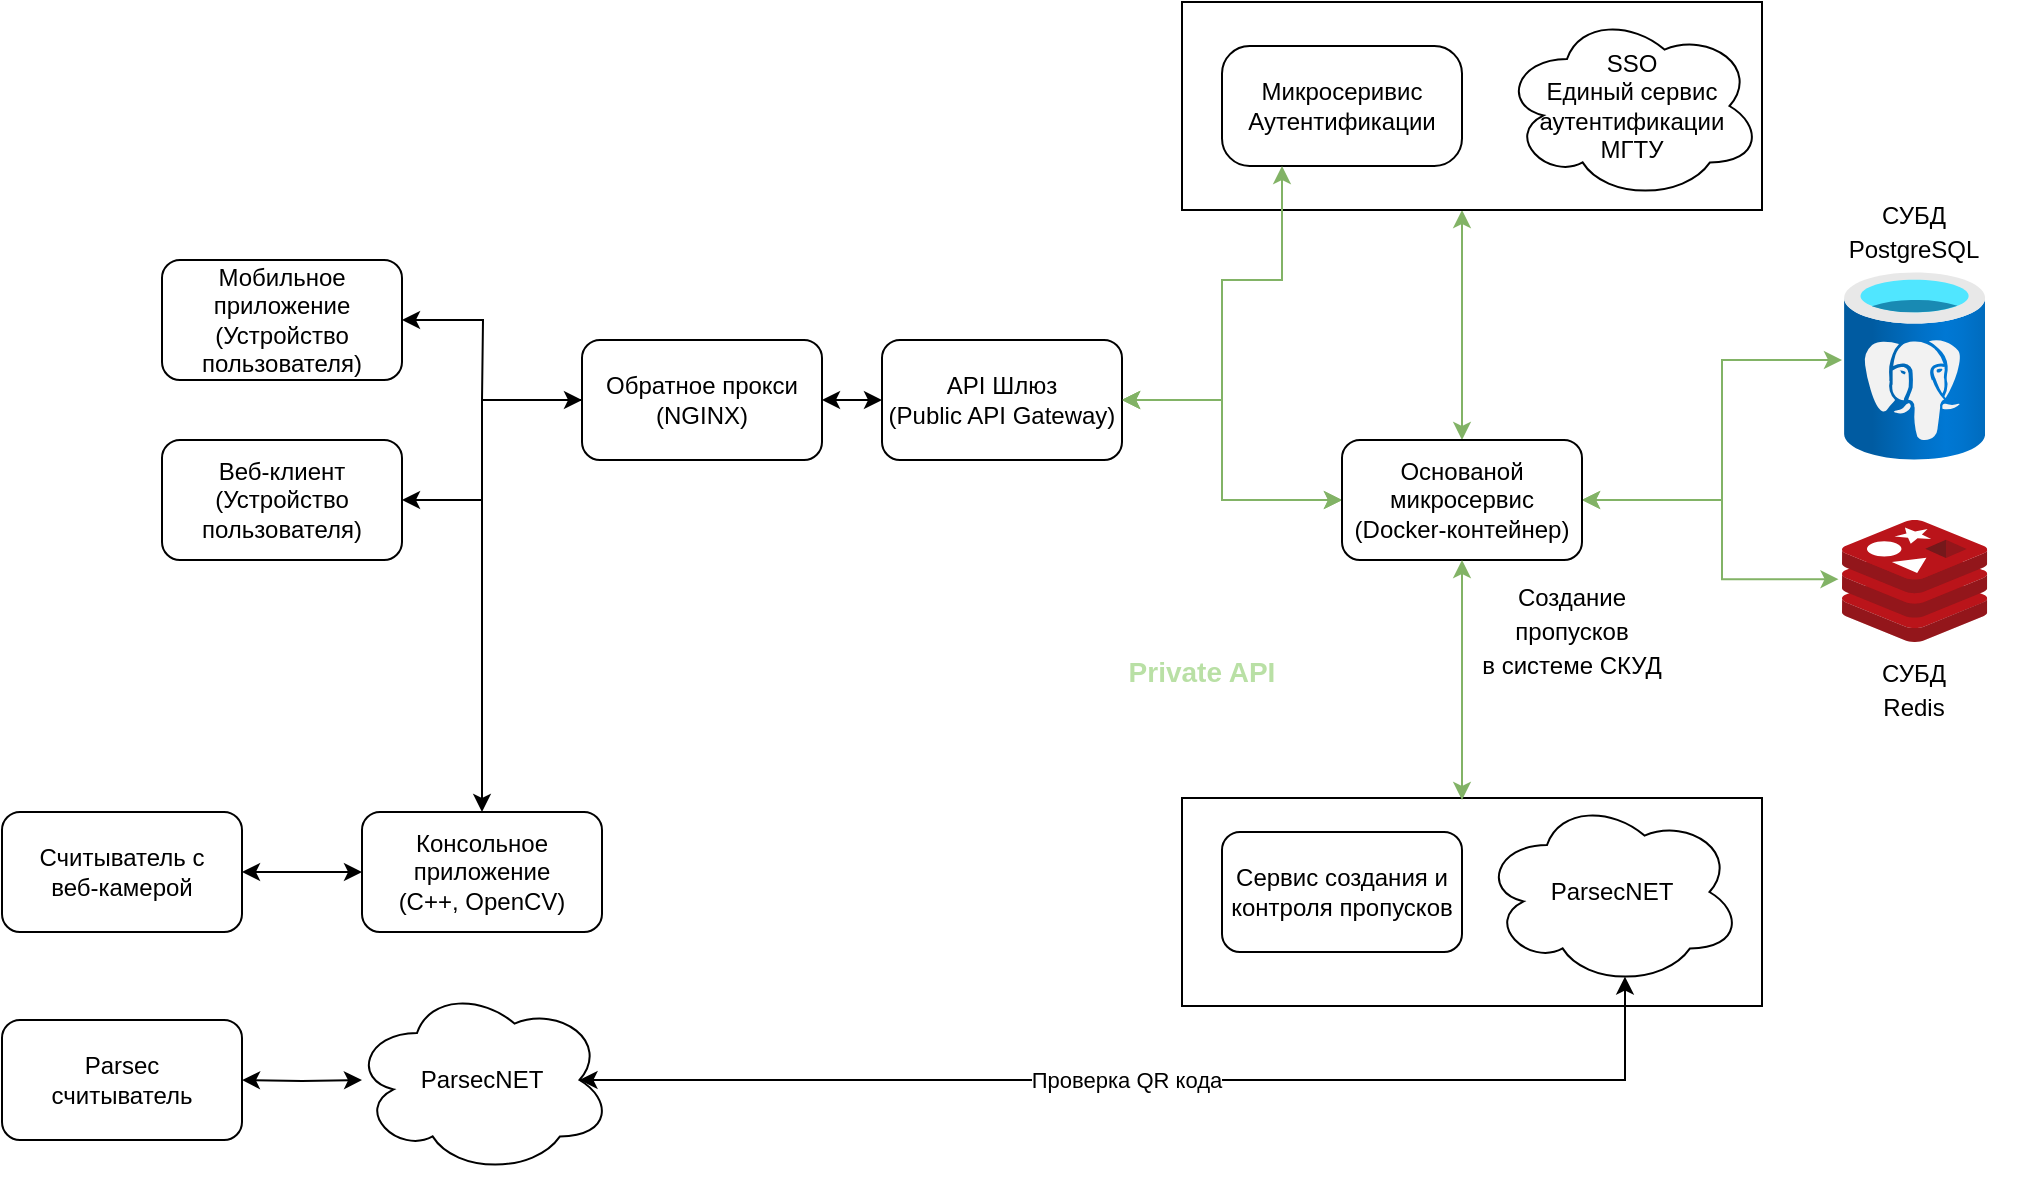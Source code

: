 <mxfile version="17.1.2" type="github">
  <diagram id="SW4DfvEqGbZ3StJW-6-M" name="Page-1">
    <mxGraphModel dx="253" dy="786" grid="1" gridSize="10" guides="1" tooltips="1" connect="1" arrows="1" fold="1" page="1" pageScale="1" pageWidth="1169" pageHeight="827" math="0" shadow="0">
      <root>
        <mxCell id="0" />
        <mxCell id="1" parent="0" />
        <mxCell id="0ASeBLusxYy_lWqm8Vvi-58" value="" style="edgeStyle=orthogonalEdgeStyle;rounded=0;orthogonalLoop=1;jettySize=auto;html=1;fontSize=12;fontColor=#000000;startArrow=classic;startFill=1;endArrow=classic;endFill=1;strokeWidth=1;fillColor=#d5e8d4;strokeColor=#82b366;entryX=0.5;entryY=0;entryDx=0;entryDy=0;" parent="1" source="0ASeBLusxYy_lWqm8Vvi-57" target="0ASeBLusxYy_lWqm8Vvi-14" edge="1">
          <mxGeometry relative="1" as="geometry">
            <Array as="points">
              <mxPoint x="2050" y="200" />
              <mxPoint x="2050" y="200" />
            </Array>
            <mxPoint x="2050" y="240" as="targetPoint" />
          </mxGeometry>
        </mxCell>
        <mxCell id="0ASeBLusxYy_lWqm8Vvi-57" value="" style="rounded=0;whiteSpace=wrap;html=1;fontSize=12;fontColor=#000000;" parent="1" vertex="1">
          <mxGeometry x="1910" y="71" width="290" height="104" as="geometry" />
        </mxCell>
        <mxCell id="0ASeBLusxYy_lWqm8Vvi-54" value="" style="rounded=0;whiteSpace=wrap;html=1;fontSize=12;fontColor=#000000;" parent="1" vertex="1">
          <mxGeometry x="1910" y="469" width="290" height="104" as="geometry" />
        </mxCell>
        <mxCell id="IJb-e8eg-xS6ZChyu8Ve-141" style="edgeStyle=orthogonalEdgeStyle;rounded=0;orthogonalLoop=1;jettySize=auto;html=1;startArrow=classic;startFill=1;strokeWidth=1;entryX=0;entryY=0.5;entryDx=0;entryDy=0;exitX=1;exitY=0.5;exitDx=0;exitDy=0;" parent="1" source="0ASeBLusxYy_lWqm8Vvi-7" target="IJb-e8eg-xS6ZChyu8Ve-163" edge="1">
          <mxGeometry relative="1" as="geometry">
            <mxPoint x="1430.78" y="506" as="targetPoint" />
            <mxPoint x="1390" y="506" as="sourcePoint" />
          </mxGeometry>
        </mxCell>
        <mxCell id="0ASeBLusxYy_lWqm8Vvi-41" style="edgeStyle=orthogonalEdgeStyle;rounded=0;orthogonalLoop=1;jettySize=auto;html=1;exitX=1;exitY=0.5;exitDx=0;exitDy=0;entryX=0;entryY=0.5;entryDx=0;entryDy=0;startArrow=classic;startFill=1;endArrow=classic;endFill=1;strokeWidth=1;fillColor=#d5e8d4;strokeColor=#82b366;" parent="1" source="IJb-e8eg-xS6ZChyu8Ve-150" target="0ASeBLusxYy_lWqm8Vvi-14" edge="1">
          <mxGeometry relative="1" as="geometry">
            <mxPoint x="1990" y="270" as="targetPoint" />
            <Array as="points">
              <mxPoint x="1930" y="270" />
              <mxPoint x="1930" y="320" />
            </Array>
          </mxGeometry>
        </mxCell>
        <mxCell id="0ASeBLusxYy_lWqm8Vvi-42" style="edgeStyle=orthogonalEdgeStyle;rounded=0;orthogonalLoop=1;jettySize=auto;html=1;exitX=1;exitY=0.5;exitDx=0;exitDy=0;entryX=0;entryY=0.5;entryDx=0;entryDy=0;startArrow=classic;startFill=1;endArrow=classic;endFill=1;strokeWidth=1;fillColor=#d5e8d4;strokeColor=#82b366;entryPerimeter=0;" parent="1" source="IJb-e8eg-xS6ZChyu8Ve-150" target="0ASeBLusxYy_lWqm8Vvi-14" edge="1">
          <mxGeometry relative="1" as="geometry">
            <Array as="points">
              <mxPoint x="1930" y="270" />
              <mxPoint x="1930" y="320" />
            </Array>
          </mxGeometry>
        </mxCell>
        <mxCell id="IJb-e8eg-xS6ZChyu8Ve-150" value="API Шлюз&lt;br&gt;(Public API Gateway)" style="rounded=1;whiteSpace=wrap;html=1;" parent="1" vertex="1">
          <mxGeometry x="1760" y="240" width="120" height="60" as="geometry" />
        </mxCell>
        <mxCell id="0ASeBLusxYy_lWqm8Vvi-35" style="edgeStyle=orthogonalEdgeStyle;rounded=0;orthogonalLoop=1;jettySize=auto;html=1;exitX=1;exitY=0.5;exitDx=0;exitDy=0;startArrow=classic;startFill=1;strokeWidth=1;endArrow=none;endFill=0;entryX=0;entryY=0.5;entryDx=0;entryDy=0;" parent="1" source="IJb-e8eg-xS6ZChyu8Ve-155" target="0ASeBLusxYy_lWqm8Vvi-1" edge="1">
          <mxGeometry relative="1" as="geometry">
            <mxPoint x="1590" y="270" as="targetPoint" />
            <Array as="points">
              <mxPoint x="1560" y="320" />
              <mxPoint x="1560" y="270" />
            </Array>
          </mxGeometry>
        </mxCell>
        <mxCell id="IJb-e8eg-xS6ZChyu8Ve-155" value="Веб-клиент&lt;br&gt;(Устройство пользователя)" style="rounded=1;whiteSpace=wrap;html=1;" parent="1" vertex="1">
          <mxGeometry x="1400" y="290" width="120" height="60" as="geometry" />
        </mxCell>
        <mxCell id="0ASeBLusxYy_lWqm8Vvi-36" style="edgeStyle=orthogonalEdgeStyle;rounded=0;orthogonalLoop=1;jettySize=auto;html=1;exitX=1;exitY=0.5;exitDx=0;exitDy=0;startArrow=classic;startFill=1;endArrow=none;endFill=0;strokeWidth=1;" parent="1" source="IJb-e8eg-xS6ZChyu8Ve-157" edge="1">
          <mxGeometry relative="1" as="geometry">
            <mxPoint x="1560" y="270" as="targetPoint" />
          </mxGeometry>
        </mxCell>
        <mxCell id="IJb-e8eg-xS6ZChyu8Ve-157" value="Мобильное приложение&lt;br&gt;(Устройство пользователя)" style="rounded=1;whiteSpace=wrap;html=1;" parent="1" vertex="1">
          <mxGeometry x="1400" y="200" width="120" height="60" as="geometry" />
        </mxCell>
        <mxCell id="0ASeBLusxYy_lWqm8Vvi-53" style="edgeStyle=orthogonalEdgeStyle;rounded=0;orthogonalLoop=1;jettySize=auto;html=1;exitX=0.5;exitY=0;exitDx=0;exitDy=0;entryX=0;entryY=0.5;entryDx=0;entryDy=0;fontSize=12;fontColor=#000000;startArrow=classic;startFill=1;endArrow=classic;endFill=1;strokeWidth=1;" parent="1" source="IJb-e8eg-xS6ZChyu8Ve-163" target="0ASeBLusxYy_lWqm8Vvi-1" edge="1">
          <mxGeometry relative="1" as="geometry">
            <Array as="points">
              <mxPoint x="1560" y="476" />
              <mxPoint x="1560" y="270" />
            </Array>
          </mxGeometry>
        </mxCell>
        <mxCell id="IJb-e8eg-xS6ZChyu8Ve-163" value="Консольное приложение&lt;br&gt;(C++, OpenCV)" style="rounded=1;whiteSpace=wrap;html=1;" parent="1" vertex="1">
          <mxGeometry x="1500.0" y="476" width="120" height="60" as="geometry" />
        </mxCell>
        <mxCell id="0ASeBLusxYy_lWqm8Vvi-33" style="edgeStyle=orthogonalEdgeStyle;rounded=0;orthogonalLoop=1;jettySize=auto;html=1;exitX=1;exitY=0.5;exitDx=0;exitDy=0;startArrow=classic;startFill=1;strokeWidth=1;" parent="1" source="0ASeBLusxYy_lWqm8Vvi-1" target="IJb-e8eg-xS6ZChyu8Ve-150" edge="1">
          <mxGeometry relative="1" as="geometry" />
        </mxCell>
        <mxCell id="0ASeBLusxYy_lWqm8Vvi-1" value="Обратное прокси&lt;br&gt;(NGINX)" style="rounded=1;whiteSpace=wrap;html=1;" parent="1" vertex="1">
          <mxGeometry x="1610" y="240" width="120" height="60" as="geometry" />
        </mxCell>
        <mxCell id="0ASeBLusxYy_lWqm8Vvi-7" value="Считыватель с &lt;br&gt;веб-камерой" style="rounded=1;whiteSpace=wrap;html=1;" parent="1" vertex="1">
          <mxGeometry x="1320.0" y="476" width="120" height="60" as="geometry" />
        </mxCell>
        <mxCell id="0ASeBLusxYy_lWqm8Vvi-8" value="Parsec&lt;br&gt;считыватель" style="rounded=1;whiteSpace=wrap;html=1;" parent="1" vertex="1">
          <mxGeometry x="1320.0" y="580" width="120" height="60" as="geometry" />
        </mxCell>
        <mxCell id="0ASeBLusxYy_lWqm8Vvi-11" value="Микросеривис&lt;br&gt;Аутентификации" style="rounded=1;whiteSpace=wrap;html=1;arcSize=23;" parent="1" vertex="1">
          <mxGeometry x="1930" y="93" width="120" height="60" as="geometry" />
        </mxCell>
        <mxCell id="0ASeBLusxYy_lWqm8Vvi-64" style="edgeStyle=orthogonalEdgeStyle;rounded=0;orthogonalLoop=1;jettySize=auto;html=1;exitX=1;exitY=0.5;exitDx=0;exitDy=0;fontSize=12;fontColor=#000000;startArrow=classic;startFill=1;endArrow=classic;endFill=1;strokeWidth=1;fillColor=#d5e8d4;strokeColor=#82b366;" parent="1" source="0ASeBLusxYy_lWqm8Vvi-14" edge="1">
          <mxGeometry relative="1" as="geometry">
            <mxPoint x="2240" y="250" as="targetPoint" />
            <mxPoint x="2110" y="270" as="sourcePoint" />
            <Array as="points">
              <mxPoint x="2180" y="320" />
              <mxPoint x="2180" y="250" />
            </Array>
          </mxGeometry>
        </mxCell>
        <mxCell id="0ASeBLusxYy_lWqm8Vvi-65" style="edgeStyle=orthogonalEdgeStyle;rounded=0;orthogonalLoop=1;jettySize=auto;html=1;exitX=1;exitY=0.5;exitDx=0;exitDy=0;entryX=-0.024;entryY=0.485;entryDx=0;entryDy=0;entryPerimeter=0;fontSize=12;fontColor=#000000;startArrow=classic;startFill=1;endArrow=classic;endFill=1;strokeWidth=1;fillColor=#d5e8d4;strokeColor=#82b366;" parent="1" source="0ASeBLusxYy_lWqm8Vvi-14" target="0ASeBLusxYy_lWqm8Vvi-31" edge="1">
          <mxGeometry relative="1" as="geometry">
            <Array as="points">
              <mxPoint x="2180" y="320" />
              <mxPoint x="2180" y="360" />
            </Array>
          </mxGeometry>
        </mxCell>
        <mxCell id="0ASeBLusxYy_lWqm8Vvi-14" value="Основаной микросервис&lt;br&gt;(Docker-контейнер)" style="rounded=1;whiteSpace=wrap;html=1;" parent="1" vertex="1">
          <mxGeometry x="1990" y="290" width="120" height="60" as="geometry" />
        </mxCell>
        <mxCell id="0ASeBLusxYy_lWqm8Vvi-15" value="Сервис создания и контроля пропусков" style="rounded=1;whiteSpace=wrap;html=1;" parent="1" vertex="1">
          <mxGeometry x="1930" y="486" width="120" height="60" as="geometry" />
        </mxCell>
        <mxCell id="0ASeBLusxYy_lWqm8Vvi-24" style="edgeStyle=orthogonalEdgeStyle;rounded=0;orthogonalLoop=1;jettySize=auto;html=1;exitX=0.875;exitY=0.5;exitDx=0;exitDy=0;exitPerimeter=0;entryX=0.55;entryY=0.95;entryDx=0;entryDy=0;entryPerimeter=0;startArrow=classic;startFill=1;strokeWidth=1;" parent="1" source="0ASeBLusxYy_lWqm8Vvi-21" target="0ASeBLusxYy_lWqm8Vvi-23" edge="1">
          <mxGeometry relative="1" as="geometry">
            <Array as="points">
              <mxPoint x="2132" y="610" />
            </Array>
          </mxGeometry>
        </mxCell>
        <mxCell id="0ASeBLusxYy_lWqm8Vvi-25" value="Проверка QR кода" style="edgeLabel;html=1;align=center;verticalAlign=middle;resizable=0;points=[];" parent="0ASeBLusxYy_lWqm8Vvi-24" vertex="1" connectable="0">
          <mxGeometry x="-0.426" y="-1" relative="1" as="geometry">
            <mxPoint x="108" y="-1" as="offset" />
          </mxGeometry>
        </mxCell>
        <mxCell id="0ASeBLusxYy_lWqm8Vvi-46" value="" style="edgeStyle=orthogonalEdgeStyle;rounded=0;orthogonalLoop=1;jettySize=auto;html=1;fontSize=14;fontColor=#B9E0A5;startArrow=classic;startFill=1;endArrow=classic;endFill=1;strokeWidth=1;" parent="1" target="0ASeBLusxYy_lWqm8Vvi-8" edge="1">
          <mxGeometry relative="1" as="geometry">
            <mxPoint x="1500" y="610" as="sourcePoint" />
          </mxGeometry>
        </mxCell>
        <mxCell id="0ASeBLusxYy_lWqm8Vvi-21" value="&lt;span&gt;ParsecNET&lt;/span&gt;" style="ellipse;shape=cloud;whiteSpace=wrap;html=1;" parent="1" vertex="1">
          <mxGeometry x="1495" y="563" width="130" height="94" as="geometry" />
        </mxCell>
        <mxCell id="0ASeBLusxYy_lWqm8Vvi-23" value="ParsecNET" style="ellipse;shape=cloud;whiteSpace=wrap;html=1;" parent="1" vertex="1">
          <mxGeometry x="2060" y="469" width="130" height="94" as="geometry" />
        </mxCell>
        <mxCell id="0ASeBLusxYy_lWqm8Vvi-30" value="" style="aspect=fixed;html=1;points=[];align=center;image;fontSize=12;image=img/lib/azure2/databases/Azure_Database_PostgreSQL_Server.svg;" parent="1" vertex="1">
          <mxGeometry x="2241.06" y="206" width="70.5" height="94" as="geometry" />
        </mxCell>
        <mxCell id="0ASeBLusxYy_lWqm8Vvi-31" value="" style="sketch=0;aspect=fixed;html=1;points=[];align=center;image;fontSize=12;image=img/lib/mscae/Cache_Redis_Product.svg;" parent="1" vertex="1">
          <mxGeometry x="2240" y="330" width="72.62" height="61" as="geometry" />
        </mxCell>
        <mxCell id="0ASeBLusxYy_lWqm8Vvi-45" value="&lt;b&gt;&lt;font style=&quot;font-size: 14px&quot; color=&quot;#b9e0a5&quot;&gt;Private API&lt;br&gt;&lt;/font&gt;&lt;/b&gt;" style="text;html=1;strokeColor=none;fillColor=none;align=center;verticalAlign=middle;whiteSpace=wrap;rounded=0;" parent="1" vertex="1">
          <mxGeometry x="1880" y="391" width="80" height="30" as="geometry" />
        </mxCell>
        <mxCell id="0ASeBLusxYy_lWqm8Vvi-49" style="edgeStyle=orthogonalEdgeStyle;rounded=0;orthogonalLoop=1;jettySize=auto;html=1;startArrow=classic;startFill=1;endArrow=classic;endFill=1;strokeWidth=1;fillColor=#d5e8d4;strokeColor=#82b366;exitX=0.5;exitY=1;exitDx=0;exitDy=0;" parent="1" source="0ASeBLusxYy_lWqm8Vvi-14" edge="1">
          <mxGeometry relative="1" as="geometry">
            <mxPoint x="2049.66" y="390" as="sourcePoint" />
            <mxPoint x="2050" y="470" as="targetPoint" />
            <Array as="points" />
          </mxGeometry>
        </mxCell>
        <mxCell id="0ASeBLusxYy_lWqm8Vvi-50" value="&lt;font color=&quot;#000000&quot; style=&quot;font-size: 12px&quot;&gt;Создание пропусков&lt;br&gt;в системе СКУД&lt;br&gt;&lt;/font&gt;" style="text;html=1;strokeColor=none;fillColor=none;align=center;verticalAlign=middle;whiteSpace=wrap;rounded=0;fontSize=14;fontColor=#B9E0A5;" parent="1" vertex="1">
          <mxGeometry x="2050" y="370" width="110" height="30" as="geometry" />
        </mxCell>
        <mxCell id="0ASeBLusxYy_lWqm8Vvi-55" value="SSO&lt;br&gt;Единый сервис аутентификации&lt;br&gt;МГТУ" style="ellipse;shape=cloud;whiteSpace=wrap;html=1;" parent="1" vertex="1">
          <mxGeometry x="2070" y="76" width="130" height="94" as="geometry" />
        </mxCell>
        <mxCell id="0ASeBLusxYy_lWqm8Vvi-59" style="edgeStyle=orthogonalEdgeStyle;rounded=0;orthogonalLoop=1;jettySize=auto;html=1;exitX=1;exitY=0.5;exitDx=0;exitDy=0;startArrow=classic;startFill=1;endArrow=classic;endFill=1;strokeWidth=1;fillColor=#d5e8d4;strokeColor=#82b366;" parent="1" source="IJb-e8eg-xS6ZChyu8Ve-150" edge="1">
          <mxGeometry relative="1" as="geometry">
            <mxPoint x="1890" y="280" as="sourcePoint" />
            <mxPoint x="1960" y="153" as="targetPoint" />
            <Array as="points">
              <mxPoint x="1930" y="270" />
              <mxPoint x="1930" y="210" />
              <mxPoint x="1960" y="210" />
              <mxPoint x="1960" y="153" />
            </Array>
          </mxGeometry>
        </mxCell>
        <mxCell id="3" value="&lt;font color=&quot;#000000&quot; style=&quot;font-size: 12px&quot;&gt;СУБД&lt;br&gt;PostgreSQL&lt;br&gt;&lt;/font&gt;" style="text;html=1;strokeColor=none;fillColor=none;align=center;verticalAlign=middle;whiteSpace=wrap;rounded=0;fontSize=14;fontColor=#B9E0A5;" parent="1" vertex="1">
          <mxGeometry x="2221.31" y="170" width="110" height="30" as="geometry" />
        </mxCell>
        <mxCell id="4" value="&lt;font color=&quot;#000000&quot; style=&quot;font-size: 12px&quot;&gt;СУБД&lt;br&gt;Redis&lt;br&gt;&lt;/font&gt;" style="text;html=1;strokeColor=none;fillColor=none;align=center;verticalAlign=middle;whiteSpace=wrap;rounded=0;fontSize=14;fontColor=#B9E0A5;" parent="1" vertex="1">
          <mxGeometry x="2221.31" y="399" width="110" height="30" as="geometry" />
        </mxCell>
      </root>
    </mxGraphModel>
  </diagram>
</mxfile>
